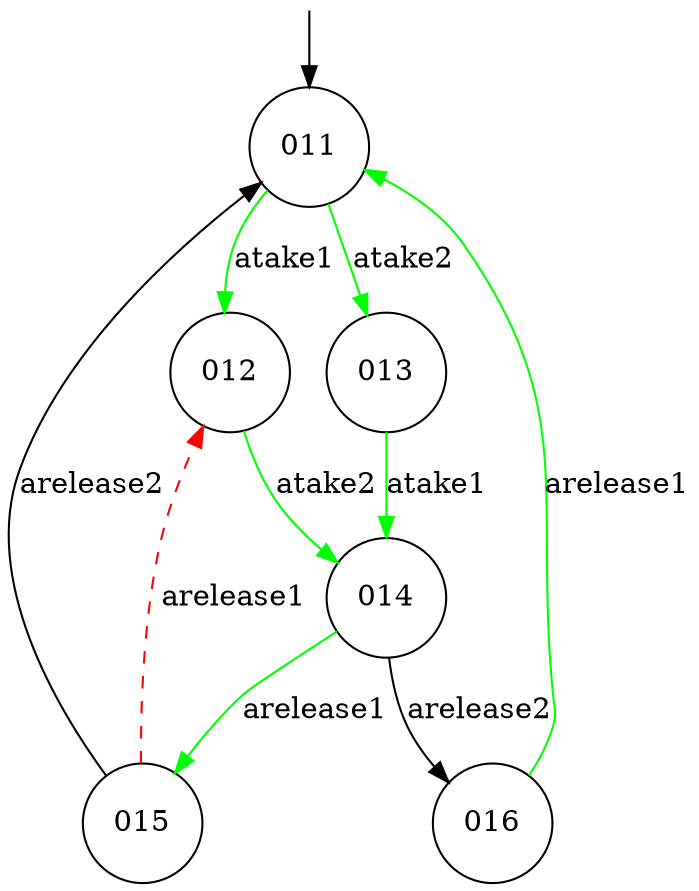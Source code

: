 digraph g {

	s0 [shape="circle" label="011"];
	s1 [shape="circle" label="012"];
	s2 [shape="circle" label="013"];
	s3 [shape="circle" label="014"];
	s4 [shape="circle" label="015"];
	s5 [shape="circle" label="016"];

	s4 -> s1 [modality="MAY", style="dashed", color="red" contract="RED", label="arelease1"];
	s1 -> s3 [modality="MUST", style="strict", color="green" contract="GREEN", label="atake2"];
	s0 -> s1 [modality="MUST", style="strict", color="green" contract="GREEN", label="atake1"];
	s5 -> s0 [modality="MUST", style="strict", color="green" contract="GREEN", label="arelease1"];
	s4 -> s0 [modality="MUST", style="strict",  contract="NONE", label="arelease2"];
	s0 -> s2 [modality="MUST", style="strict", color="green" contract="GREEN", label="atake2"];
	s3 -> s5 [modality="MUST", style="strict",  contract="NONE", label="arelease2"];
	s2 -> s3 [modality="MUST", style="strict", color="green" contract="GREEN", label="atake1"];
	s3 -> s4 [modality="MUST", style="strict", color="green" contract="GREEN", label="arelease1"];

__start0 [label="" shape="none" width="0" height="0"];
__start0 -> s0;
}
